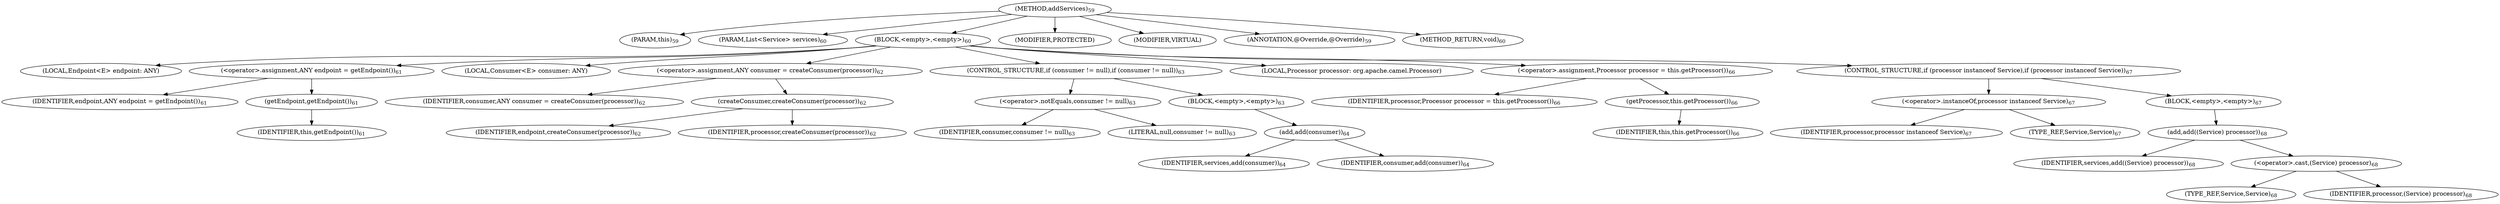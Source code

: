 digraph "addServices" {  
"72" [label = <(METHOD,addServices)<SUB>59</SUB>> ]
"11" [label = <(PARAM,this)<SUB>59</SUB>> ]
"73" [label = <(PARAM,List&lt;Service&gt; services)<SUB>60</SUB>> ]
"74" [label = <(BLOCK,&lt;empty&gt;,&lt;empty&gt;)<SUB>60</SUB>> ]
"75" [label = <(LOCAL,Endpoint&lt;E&gt; endpoint: ANY)> ]
"76" [label = <(&lt;operator&gt;.assignment,ANY endpoint = getEndpoint())<SUB>61</SUB>> ]
"77" [label = <(IDENTIFIER,endpoint,ANY endpoint = getEndpoint())<SUB>61</SUB>> ]
"78" [label = <(getEndpoint,getEndpoint())<SUB>61</SUB>> ]
"10" [label = <(IDENTIFIER,this,getEndpoint())<SUB>61</SUB>> ]
"79" [label = <(LOCAL,Consumer&lt;E&gt; consumer: ANY)> ]
"80" [label = <(&lt;operator&gt;.assignment,ANY consumer = createConsumer(processor))<SUB>62</SUB>> ]
"81" [label = <(IDENTIFIER,consumer,ANY consumer = createConsumer(processor))<SUB>62</SUB>> ]
"82" [label = <(createConsumer,createConsumer(processor))<SUB>62</SUB>> ]
"83" [label = <(IDENTIFIER,endpoint,createConsumer(processor))<SUB>62</SUB>> ]
"84" [label = <(IDENTIFIER,processor,createConsumer(processor))<SUB>62</SUB>> ]
"85" [label = <(CONTROL_STRUCTURE,if (consumer != null),if (consumer != null))<SUB>63</SUB>> ]
"86" [label = <(&lt;operator&gt;.notEquals,consumer != null)<SUB>63</SUB>> ]
"87" [label = <(IDENTIFIER,consumer,consumer != null)<SUB>63</SUB>> ]
"88" [label = <(LITERAL,null,consumer != null)<SUB>63</SUB>> ]
"89" [label = <(BLOCK,&lt;empty&gt;,&lt;empty&gt;)<SUB>63</SUB>> ]
"90" [label = <(add,add(consumer))<SUB>64</SUB>> ]
"91" [label = <(IDENTIFIER,services,add(consumer))<SUB>64</SUB>> ]
"92" [label = <(IDENTIFIER,consumer,add(consumer))<SUB>64</SUB>> ]
"93" [label = <(LOCAL,Processor processor: org.apache.camel.Processor)> ]
"94" [label = <(&lt;operator&gt;.assignment,Processor processor = this.getProcessor())<SUB>66</SUB>> ]
"95" [label = <(IDENTIFIER,processor,Processor processor = this.getProcessor())<SUB>66</SUB>> ]
"96" [label = <(getProcessor,this.getProcessor())<SUB>66</SUB>> ]
"12" [label = <(IDENTIFIER,this,this.getProcessor())<SUB>66</SUB>> ]
"97" [label = <(CONTROL_STRUCTURE,if (processor instanceof Service),if (processor instanceof Service))<SUB>67</SUB>> ]
"98" [label = <(&lt;operator&gt;.instanceOf,processor instanceof Service)<SUB>67</SUB>> ]
"99" [label = <(IDENTIFIER,processor,processor instanceof Service)<SUB>67</SUB>> ]
"100" [label = <(TYPE_REF,Service,Service)<SUB>67</SUB>> ]
"101" [label = <(BLOCK,&lt;empty&gt;,&lt;empty&gt;)<SUB>67</SUB>> ]
"102" [label = <(add,add((Service) processor))<SUB>68</SUB>> ]
"103" [label = <(IDENTIFIER,services,add((Service) processor))<SUB>68</SUB>> ]
"104" [label = <(&lt;operator&gt;.cast,(Service) processor)<SUB>68</SUB>> ]
"105" [label = <(TYPE_REF,Service,Service)<SUB>68</SUB>> ]
"106" [label = <(IDENTIFIER,processor,(Service) processor)<SUB>68</SUB>> ]
"107" [label = <(MODIFIER,PROTECTED)> ]
"108" [label = <(MODIFIER,VIRTUAL)> ]
"109" [label = <(ANNOTATION,@Override,@Override)<SUB>59</SUB>> ]
"110" [label = <(METHOD_RETURN,void)<SUB>60</SUB>> ]
  "72" -> "11" 
  "72" -> "73" 
  "72" -> "74" 
  "72" -> "107" 
  "72" -> "108" 
  "72" -> "109" 
  "72" -> "110" 
  "74" -> "75" 
  "74" -> "76" 
  "74" -> "79" 
  "74" -> "80" 
  "74" -> "85" 
  "74" -> "93" 
  "74" -> "94" 
  "74" -> "97" 
  "76" -> "77" 
  "76" -> "78" 
  "78" -> "10" 
  "80" -> "81" 
  "80" -> "82" 
  "82" -> "83" 
  "82" -> "84" 
  "85" -> "86" 
  "85" -> "89" 
  "86" -> "87" 
  "86" -> "88" 
  "89" -> "90" 
  "90" -> "91" 
  "90" -> "92" 
  "94" -> "95" 
  "94" -> "96" 
  "96" -> "12" 
  "97" -> "98" 
  "97" -> "101" 
  "98" -> "99" 
  "98" -> "100" 
  "101" -> "102" 
  "102" -> "103" 
  "102" -> "104" 
  "104" -> "105" 
  "104" -> "106" 
}
